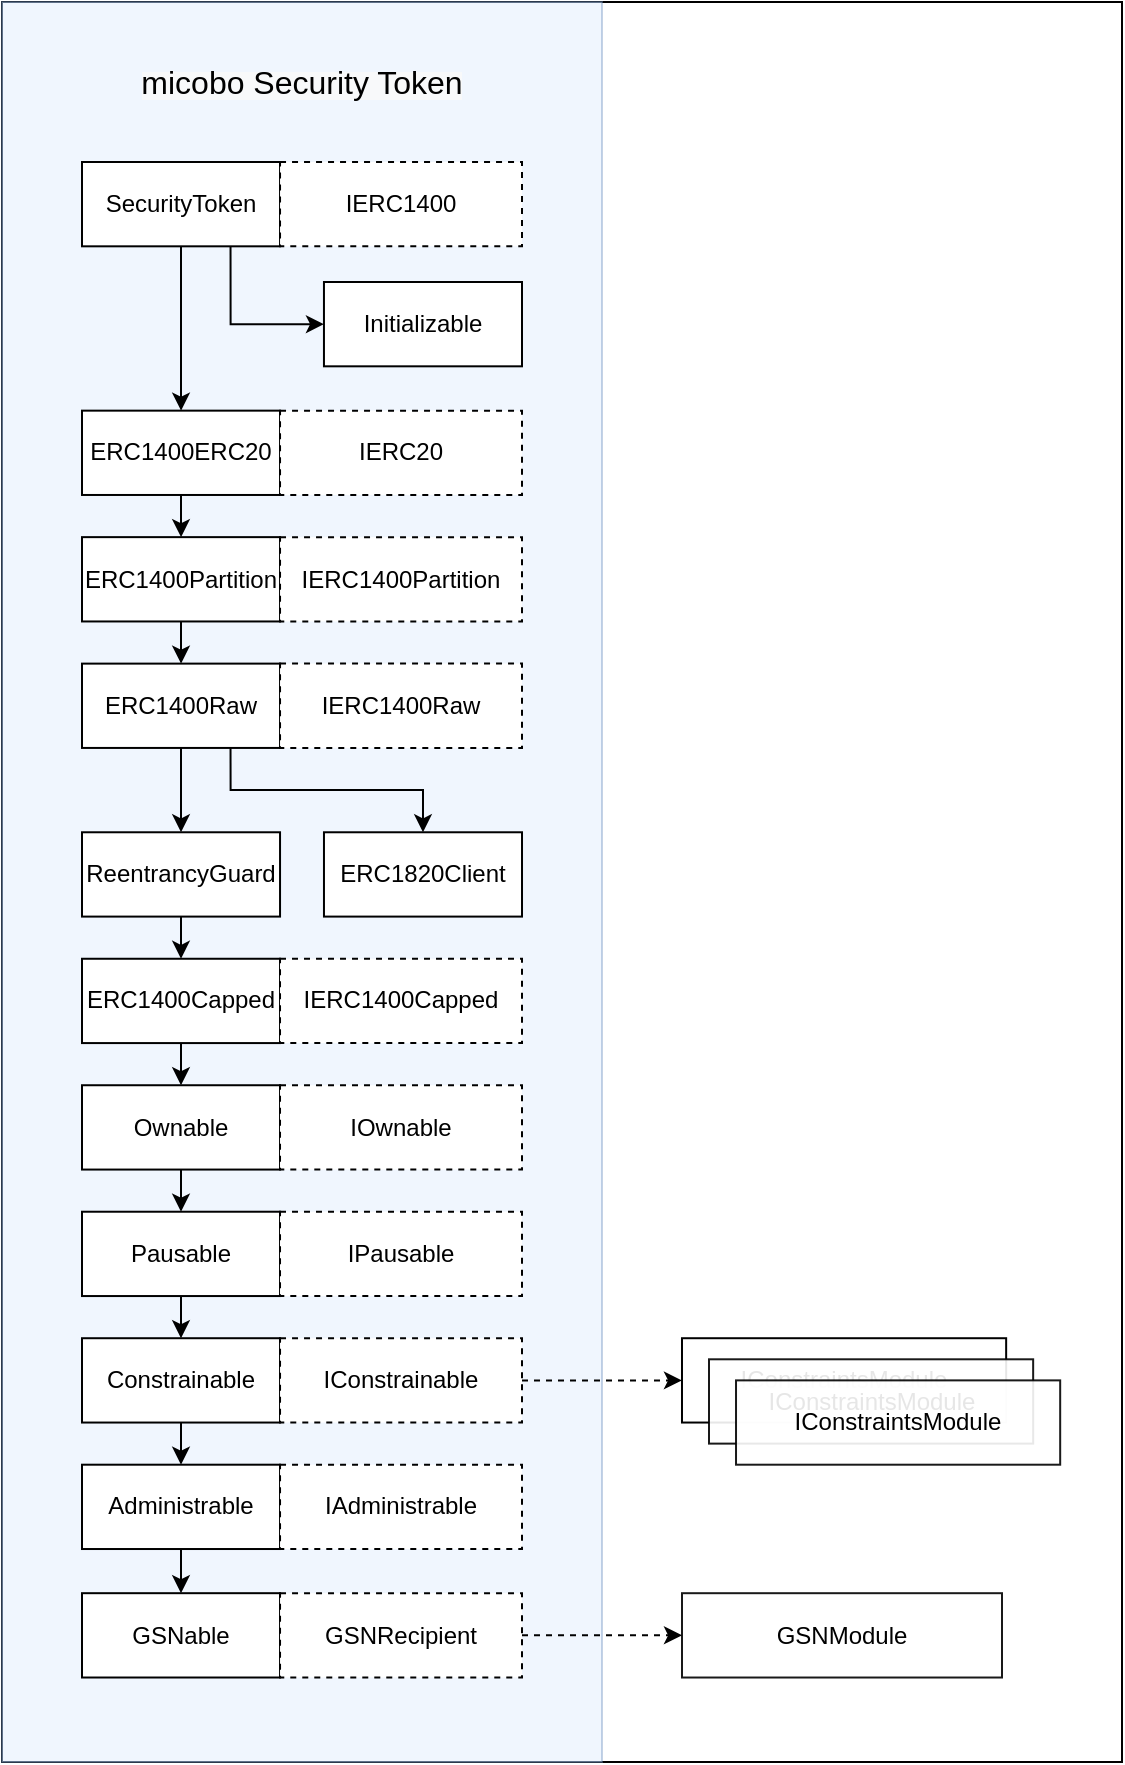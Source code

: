 <mxfile version="14.0.0" type="device"><diagram id="Lci-9B3wMY9SlQRzSOzO" name="Page-1"><mxGraphModel dx="2431" dy="906" grid="1" gridSize="10" guides="1" tooltips="1" connect="1" arrows="1" fold="1" page="1" pageScale="1" pageWidth="827" pageHeight="1169" background="none" math="0" shadow="0"><root><mxCell id="0"/><mxCell id="1" style="" parent="0"/><mxCell id="iYqJp2hc0Wbce9uxCq_t-26" value="" style="group" vertex="1" connectable="0" parent="1"><mxGeometry x="40" y="200" width="560" height="880" as="geometry"/></mxCell><mxCell id="iYqJp2hc0Wbce9uxCq_t-25" value="" style="rounded=0;whiteSpace=wrap;html=1;" vertex="1" parent="iYqJp2hc0Wbce9uxCq_t-26"><mxGeometry width="560" height="880" as="geometry"/></mxCell><mxCell id="C17nAi_JMvTjwnr0QlBT-7" value="" style="group;fillColor=#dae8fc;strokeColor=#6c8ebf;opacity=40;container=0;" parent="iYqJp2hc0Wbce9uxCq_t-26" vertex="1" connectable="0"><mxGeometry width="300" height="880" as="geometry"/></mxCell><mxCell id="WtRsn44D3MvzHM3qhTDs-2" value="SecurityToken" style="whiteSpace=wrap;html=1;" parent="iYqJp2hc0Wbce9uxCq_t-26" vertex="1"><mxGeometry x="40.0" y="80.001" width="99.02" height="42.162" as="geometry"/></mxCell><mxCell id="WtRsn44D3MvzHM3qhTDs-5" value="ERC1400ERC20" style="whiteSpace=wrap;html=1;" parent="iYqJp2hc0Wbce9uxCq_t-26" vertex="1"><mxGeometry x="40.0" y="204.324" width="99.02" height="42.162" as="geometry"/></mxCell><mxCell id="ibqtmQdXBulCZtA9G1Jr-4" style="edgeStyle=orthogonalEdgeStyle;rounded=0;orthogonalLoop=1;jettySize=auto;html=1;entryX=0.5;entryY=0;entryDx=0;entryDy=0;" parent="iYqJp2hc0Wbce9uxCq_t-26" source="WtRsn44D3MvzHM3qhTDs-2" target="WtRsn44D3MvzHM3qhTDs-5" edge="1"><mxGeometry x="40" y="80" as="geometry"/></mxCell><mxCell id="WtRsn44D3MvzHM3qhTDs-9" value="IERC20" style="whiteSpace=wrap;html=1;dashed=1;" parent="iYqJp2hc0Wbce9uxCq_t-26" vertex="1"><mxGeometry x="139.02" y="204.32" width="120.98" height="42.16" as="geometry"/></mxCell><mxCell id="WtRsn44D3MvzHM3qhTDs-10" value="ERC1400Partition" style="whiteSpace=wrap;html=1;" parent="iYqJp2hc0Wbce9uxCq_t-26" vertex="1"><mxGeometry x="40.0" y="267.568" width="99.02" height="42.162" as="geometry"/></mxCell><mxCell id="WtRsn44D3MvzHM3qhTDs-35" style="edgeStyle=orthogonalEdgeStyle;rounded=0;orthogonalLoop=1;jettySize=auto;html=1;entryX=0.5;entryY=0;entryDx=0;entryDy=0;" parent="iYqJp2hc0Wbce9uxCq_t-26" source="WtRsn44D3MvzHM3qhTDs-5" target="WtRsn44D3MvzHM3qhTDs-10" edge="1"><mxGeometry x="40" y="80" as="geometry"/></mxCell><mxCell id="WtRsn44D3MvzHM3qhTDs-11" value="IERC1400Partition" style="whiteSpace=wrap;html=1;dashed=1;" parent="iYqJp2hc0Wbce9uxCq_t-26" vertex="1"><mxGeometry x="139.02" y="267.57" width="120.98" height="42.16" as="geometry"/></mxCell><mxCell id="WtRsn44D3MvzHM3qhTDs-12" value="ERC1400Raw" style="whiteSpace=wrap;html=1;" parent="iYqJp2hc0Wbce9uxCq_t-26" vertex="1"><mxGeometry x="40.0" y="330.811" width="99.02" height="42.162" as="geometry"/></mxCell><mxCell id="WtRsn44D3MvzHM3qhTDs-36" style="edgeStyle=orthogonalEdgeStyle;rounded=0;orthogonalLoop=1;jettySize=auto;html=1;entryX=0.5;entryY=0;entryDx=0;entryDy=0;" parent="iYqJp2hc0Wbce9uxCq_t-26" source="WtRsn44D3MvzHM3qhTDs-10" target="WtRsn44D3MvzHM3qhTDs-12" edge="1"><mxGeometry x="40" y="80" as="geometry"/></mxCell><mxCell id="WtRsn44D3MvzHM3qhTDs-13" value="IERC1400Raw" style="whiteSpace=wrap;html=1;dashed=1;" parent="iYqJp2hc0Wbce9uxCq_t-26" vertex="1"><mxGeometry x="139.02" y="330.81" width="120.98" height="42.16" as="geometry"/></mxCell><mxCell id="WtRsn44D3MvzHM3qhTDs-15" value="ERC1820Client" style="whiteSpace=wrap;html=1;" parent="iYqJp2hc0Wbce9uxCq_t-26" vertex="1"><mxGeometry x="160.983" y="415.135" width="99.02" height="42.162" as="geometry"/></mxCell><mxCell id="ibqtmQdXBulCZtA9G1Jr-11" style="edgeStyle=orthogonalEdgeStyle;rounded=0;orthogonalLoop=1;jettySize=auto;html=1;entryX=0.5;entryY=0;entryDx=0;entryDy=0;exitX=0.75;exitY=1;exitDx=0;exitDy=0;" parent="iYqJp2hc0Wbce9uxCq_t-26" source="WtRsn44D3MvzHM3qhTDs-12" target="WtRsn44D3MvzHM3qhTDs-15" edge="1"><mxGeometry x="40" y="80" as="geometry"/></mxCell><mxCell id="WtRsn44D3MvzHM3qhTDs-16" value="GSNable" style="whiteSpace=wrap;html=1;" parent="iYqJp2hc0Wbce9uxCq_t-26" vertex="1"><mxGeometry x="40.0" y="795.595" width="99.02" height="42.162" as="geometry"/></mxCell><mxCell id="WtRsn44D3MvzHM3qhTDs-27" value="ReentrancyGuard" style="whiteSpace=wrap;html=1;" parent="iYqJp2hc0Wbce9uxCq_t-26" vertex="1"><mxGeometry x="40.0" y="415.135" width="99.02" height="42.162" as="geometry"/></mxCell><mxCell id="WtRsn44D3MvzHM3qhTDs-32" style="edgeStyle=orthogonalEdgeStyle;rounded=0;orthogonalLoop=1;jettySize=auto;html=1;exitX=0.5;exitY=1;exitDx=0;exitDy=0;entryX=0.5;entryY=0;entryDx=0;entryDy=0;" parent="iYqJp2hc0Wbce9uxCq_t-26" source="WtRsn44D3MvzHM3qhTDs-12" target="WtRsn44D3MvzHM3qhTDs-27" edge="1"><mxGeometry x="40" y="80" as="geometry"/></mxCell><mxCell id="WtRsn44D3MvzHM3qhTDs-30" value="ERC1400Capped" style="whiteSpace=wrap;html=1;" parent="iYqJp2hc0Wbce9uxCq_t-26" vertex="1"><mxGeometry x="40.0" y="478.378" width="99.02" height="42.162" as="geometry"/></mxCell><mxCell id="WtRsn44D3MvzHM3qhTDs-37" style="edgeStyle=orthogonalEdgeStyle;rounded=0;orthogonalLoop=1;jettySize=auto;html=1;entryX=0.5;entryY=0;entryDx=0;entryDy=0;" parent="iYqJp2hc0Wbce9uxCq_t-26" source="WtRsn44D3MvzHM3qhTDs-27" target="WtRsn44D3MvzHM3qhTDs-30" edge="1"><mxGeometry x="40" y="80" as="geometry"/></mxCell><mxCell id="ibqtmQdXBulCZtA9G1Jr-15" value="IERC1400" style="whiteSpace=wrap;html=1;dashed=1;" parent="iYqJp2hc0Wbce9uxCq_t-26" vertex="1"><mxGeometry x="139.02" y="80" width="120.98" height="42.16" as="geometry"/></mxCell><mxCell id="i36j1zWeo0x0t-7t5Ume-2" value="GSNRecipient" style="whiteSpace=wrap;html=1;dashed=1;" parent="iYqJp2hc0Wbce9uxCq_t-26" vertex="1"><mxGeometry x="139.02" y="795.59" width="120.98" height="42.16" as="geometry"/></mxCell><mxCell id="iYqJp2hc0Wbce9uxCq_t-1" value="Initializable" style="whiteSpace=wrap;html=1;" vertex="1" parent="iYqJp2hc0Wbce9uxCq_t-26"><mxGeometry x="160.978" y="140.001" width="99.02" height="42.162" as="geometry"/></mxCell><mxCell id="iYqJp2hc0Wbce9uxCq_t-2" style="edgeStyle=orthogonalEdgeStyle;rounded=0;orthogonalLoop=1;jettySize=auto;html=1;entryX=0;entryY=0.5;entryDx=0;entryDy=0;exitX=0.75;exitY=1;exitDx=0;exitDy=0;" edge="1" parent="iYqJp2hc0Wbce9uxCq_t-26" source="WtRsn44D3MvzHM3qhTDs-2" target="iYqJp2hc0Wbce9uxCq_t-1"><mxGeometry x="40" y="80" as="geometry"><Array as="points"><mxPoint x="114" y="161"/></Array></mxGeometry></mxCell><mxCell id="iYqJp2hc0Wbce9uxCq_t-5" value="IERC1400Capped" style="whiteSpace=wrap;html=1;dashed=1;" vertex="1" parent="iYqJp2hc0Wbce9uxCq_t-26"><mxGeometry x="139.01" y="478.38" width="120.99" height="42.16" as="geometry"/></mxCell><mxCell id="i36j1zWeo0x0t-7t5Ume-41" value="GSNModule" style="whiteSpace=wrap;html=1;opacity=90;" parent="iYqJp2hc0Wbce9uxCq_t-26" vertex="1"><mxGeometry x="340" y="795.6" width="160" height="42.16" as="geometry"/></mxCell><mxCell id="iYqJp2hc0Wbce9uxCq_t-23" style="edgeStyle=orthogonalEdgeStyle;rounded=0;orthogonalLoop=1;jettySize=auto;html=1;entryX=0;entryY=0.5;entryDx=0;entryDy=0;dashed=1;" edge="1" parent="iYqJp2hc0Wbce9uxCq_t-26" source="i36j1zWeo0x0t-7t5Ume-2" target="i36j1zWeo0x0t-7t5Ume-41"><mxGeometry relative="1" as="geometry"/></mxCell><mxCell id="iYqJp2hc0Wbce9uxCq_t-8" value="Ownable" style="whiteSpace=wrap;html=1;" vertex="1" parent="iYqJp2hc0Wbce9uxCq_t-26"><mxGeometry x="40.0" y="541.622" width="99.02" height="42.162" as="geometry"/></mxCell><mxCell id="iYqJp2hc0Wbce9uxCq_t-17" style="edgeStyle=orthogonalEdgeStyle;rounded=0;orthogonalLoop=1;jettySize=auto;html=1;" edge="1" parent="iYqJp2hc0Wbce9uxCq_t-26" source="WtRsn44D3MvzHM3qhTDs-30" target="iYqJp2hc0Wbce9uxCq_t-8"><mxGeometry x="40" y="80" as="geometry"/></mxCell><mxCell id="iYqJp2hc0Wbce9uxCq_t-9" value="IOwnable" style="whiteSpace=wrap;html=1;dashed=1;" vertex="1" parent="iYqJp2hc0Wbce9uxCq_t-26"><mxGeometry x="139.01" y="541.62" width="120.99" height="42.16" as="geometry"/></mxCell><mxCell id="iYqJp2hc0Wbce9uxCq_t-10" value="Pausable" style="whiteSpace=wrap;html=1;" vertex="1" parent="iYqJp2hc0Wbce9uxCq_t-26"><mxGeometry x="40.0" y="604.865" width="99.02" height="42.162" as="geometry"/></mxCell><mxCell id="iYqJp2hc0Wbce9uxCq_t-18" style="edgeStyle=orthogonalEdgeStyle;rounded=0;orthogonalLoop=1;jettySize=auto;html=1;" edge="1" parent="iYqJp2hc0Wbce9uxCq_t-26" source="iYqJp2hc0Wbce9uxCq_t-8" target="iYqJp2hc0Wbce9uxCq_t-10"><mxGeometry x="40" y="80" as="geometry"/></mxCell><mxCell id="iYqJp2hc0Wbce9uxCq_t-11" value="IPausable" style="whiteSpace=wrap;html=1;dashed=1;" vertex="1" parent="iYqJp2hc0Wbce9uxCq_t-26"><mxGeometry x="139.01" y="604.86" width="120.99" height="42.16" as="geometry"/></mxCell><mxCell id="iYqJp2hc0Wbce9uxCq_t-12" value="Constrainable" style="whiteSpace=wrap;html=1;" vertex="1" parent="iYqJp2hc0Wbce9uxCq_t-26"><mxGeometry x="40.0" y="668.108" width="99.02" height="42.162" as="geometry"/></mxCell><mxCell id="iYqJp2hc0Wbce9uxCq_t-19" style="edgeStyle=orthogonalEdgeStyle;rounded=0;orthogonalLoop=1;jettySize=auto;html=1;" edge="1" parent="iYqJp2hc0Wbce9uxCq_t-26" source="iYqJp2hc0Wbce9uxCq_t-10" target="iYqJp2hc0Wbce9uxCq_t-12"><mxGeometry x="40" y="80" as="geometry"/></mxCell><mxCell id="iYqJp2hc0Wbce9uxCq_t-13" value="IConstrainable" style="whiteSpace=wrap;html=1;dashed=1;" vertex="1" parent="iYqJp2hc0Wbce9uxCq_t-26"><mxGeometry x="139.02" y="668.11" width="120.98" height="42.16" as="geometry"/></mxCell><mxCell id="iYqJp2hc0Wbce9uxCq_t-21" style="edgeStyle=orthogonalEdgeStyle;rounded=0;orthogonalLoop=1;jettySize=auto;html=1;" edge="1" parent="iYqJp2hc0Wbce9uxCq_t-26" source="iYqJp2hc0Wbce9uxCq_t-15" target="WtRsn44D3MvzHM3qhTDs-16"><mxGeometry x="40" y="80" as="geometry"/></mxCell><mxCell id="iYqJp2hc0Wbce9uxCq_t-15" value="Administrable" style="whiteSpace=wrap;html=1;" vertex="1" parent="iYqJp2hc0Wbce9uxCq_t-26"><mxGeometry x="40.0" y="731.351" width="99.02" height="42.162" as="geometry"/></mxCell><mxCell id="iYqJp2hc0Wbce9uxCq_t-20" style="edgeStyle=orthogonalEdgeStyle;rounded=0;orthogonalLoop=1;jettySize=auto;html=1;" edge="1" parent="iYqJp2hc0Wbce9uxCq_t-26" source="iYqJp2hc0Wbce9uxCq_t-12" target="iYqJp2hc0Wbce9uxCq_t-15"><mxGeometry x="40" y="80" as="geometry"/></mxCell><mxCell id="iYqJp2hc0Wbce9uxCq_t-16" value="IAdministrable" style="whiteSpace=wrap;html=1;dashed=1;" vertex="1" parent="iYqJp2hc0Wbce9uxCq_t-26"><mxGeometry x="139.02" y="731.35" width="120.98" height="42.16" as="geometry"/></mxCell><mxCell id="ibqtmQdXBulCZtA9G1Jr-12" value="" style="group;fillColor=none;" parent="iYqJp2hc0Wbce9uxCq_t-26" vertex="1" connectable="0"><mxGeometry x="339.995" y="668.108" width="189.091" height="63.243" as="geometry"/></mxCell><mxCell id="ibqtmQdXBulCZtA9G1Jr-6" value="IConstraintsModule" style="whiteSpace=wrap;html=1;" parent="ibqtmQdXBulCZtA9G1Jr-12" vertex="1"><mxGeometry width="162.079" height="42.162" as="geometry"/></mxCell><mxCell id="ibqtmQdXBulCZtA9G1Jr-7" value="IConstraintsModule" style="whiteSpace=wrap;html=1;opacity=90;" parent="ibqtmQdXBulCZtA9G1Jr-12" vertex="1"><mxGeometry x="13.506" y="10.541" width="162.078" height="42.162" as="geometry"/></mxCell><mxCell id="ibqtmQdXBulCZtA9G1Jr-8" value="IConstraintsModule" style="whiteSpace=wrap;html=1;opacity=90;" parent="ibqtmQdXBulCZtA9G1Jr-12" vertex="1"><mxGeometry x="27.013" y="21.081" width="162.078" height="42.162" as="geometry"/></mxCell><mxCell id="iYqJp2hc0Wbce9uxCq_t-24" value="&lt;span style=&quot;color: rgb(0 , 0 , 0) ; font-family: &amp;#34;helvetica&amp;#34; ; font-style: normal ; font-weight: 400 ; letter-spacing: normal ; text-align: center ; text-indent: 0px ; text-transform: none ; word-spacing: 0px ; background-color: rgb(248 , 249 , 250) ; display: inline ; float: none&quot;&gt;&lt;font style=&quot;font-size: 16px&quot;&gt;micobo Security Token&lt;/font&gt;&lt;/span&gt;" style="text;html=1;strokeColor=none;fillColor=none;align=center;verticalAlign=middle;whiteSpace=wrap;rounded=0;" vertex="1" parent="iYqJp2hc0Wbce9uxCq_t-26"><mxGeometry x="55" y="30" width="190" height="20" as="geometry"/></mxCell><mxCell id="iYqJp2hc0Wbce9uxCq_t-22" style="edgeStyle=orthogonalEdgeStyle;rounded=0;orthogonalLoop=1;jettySize=auto;html=1;entryX=0;entryY=0.5;entryDx=0;entryDy=0;dashed=1;" edge="1" parent="iYqJp2hc0Wbce9uxCq_t-26" source="iYqJp2hc0Wbce9uxCq_t-13" target="ibqtmQdXBulCZtA9G1Jr-6"><mxGeometry relative="1" as="geometry"/></mxCell></root></mxGraphModel></diagram></mxfile>